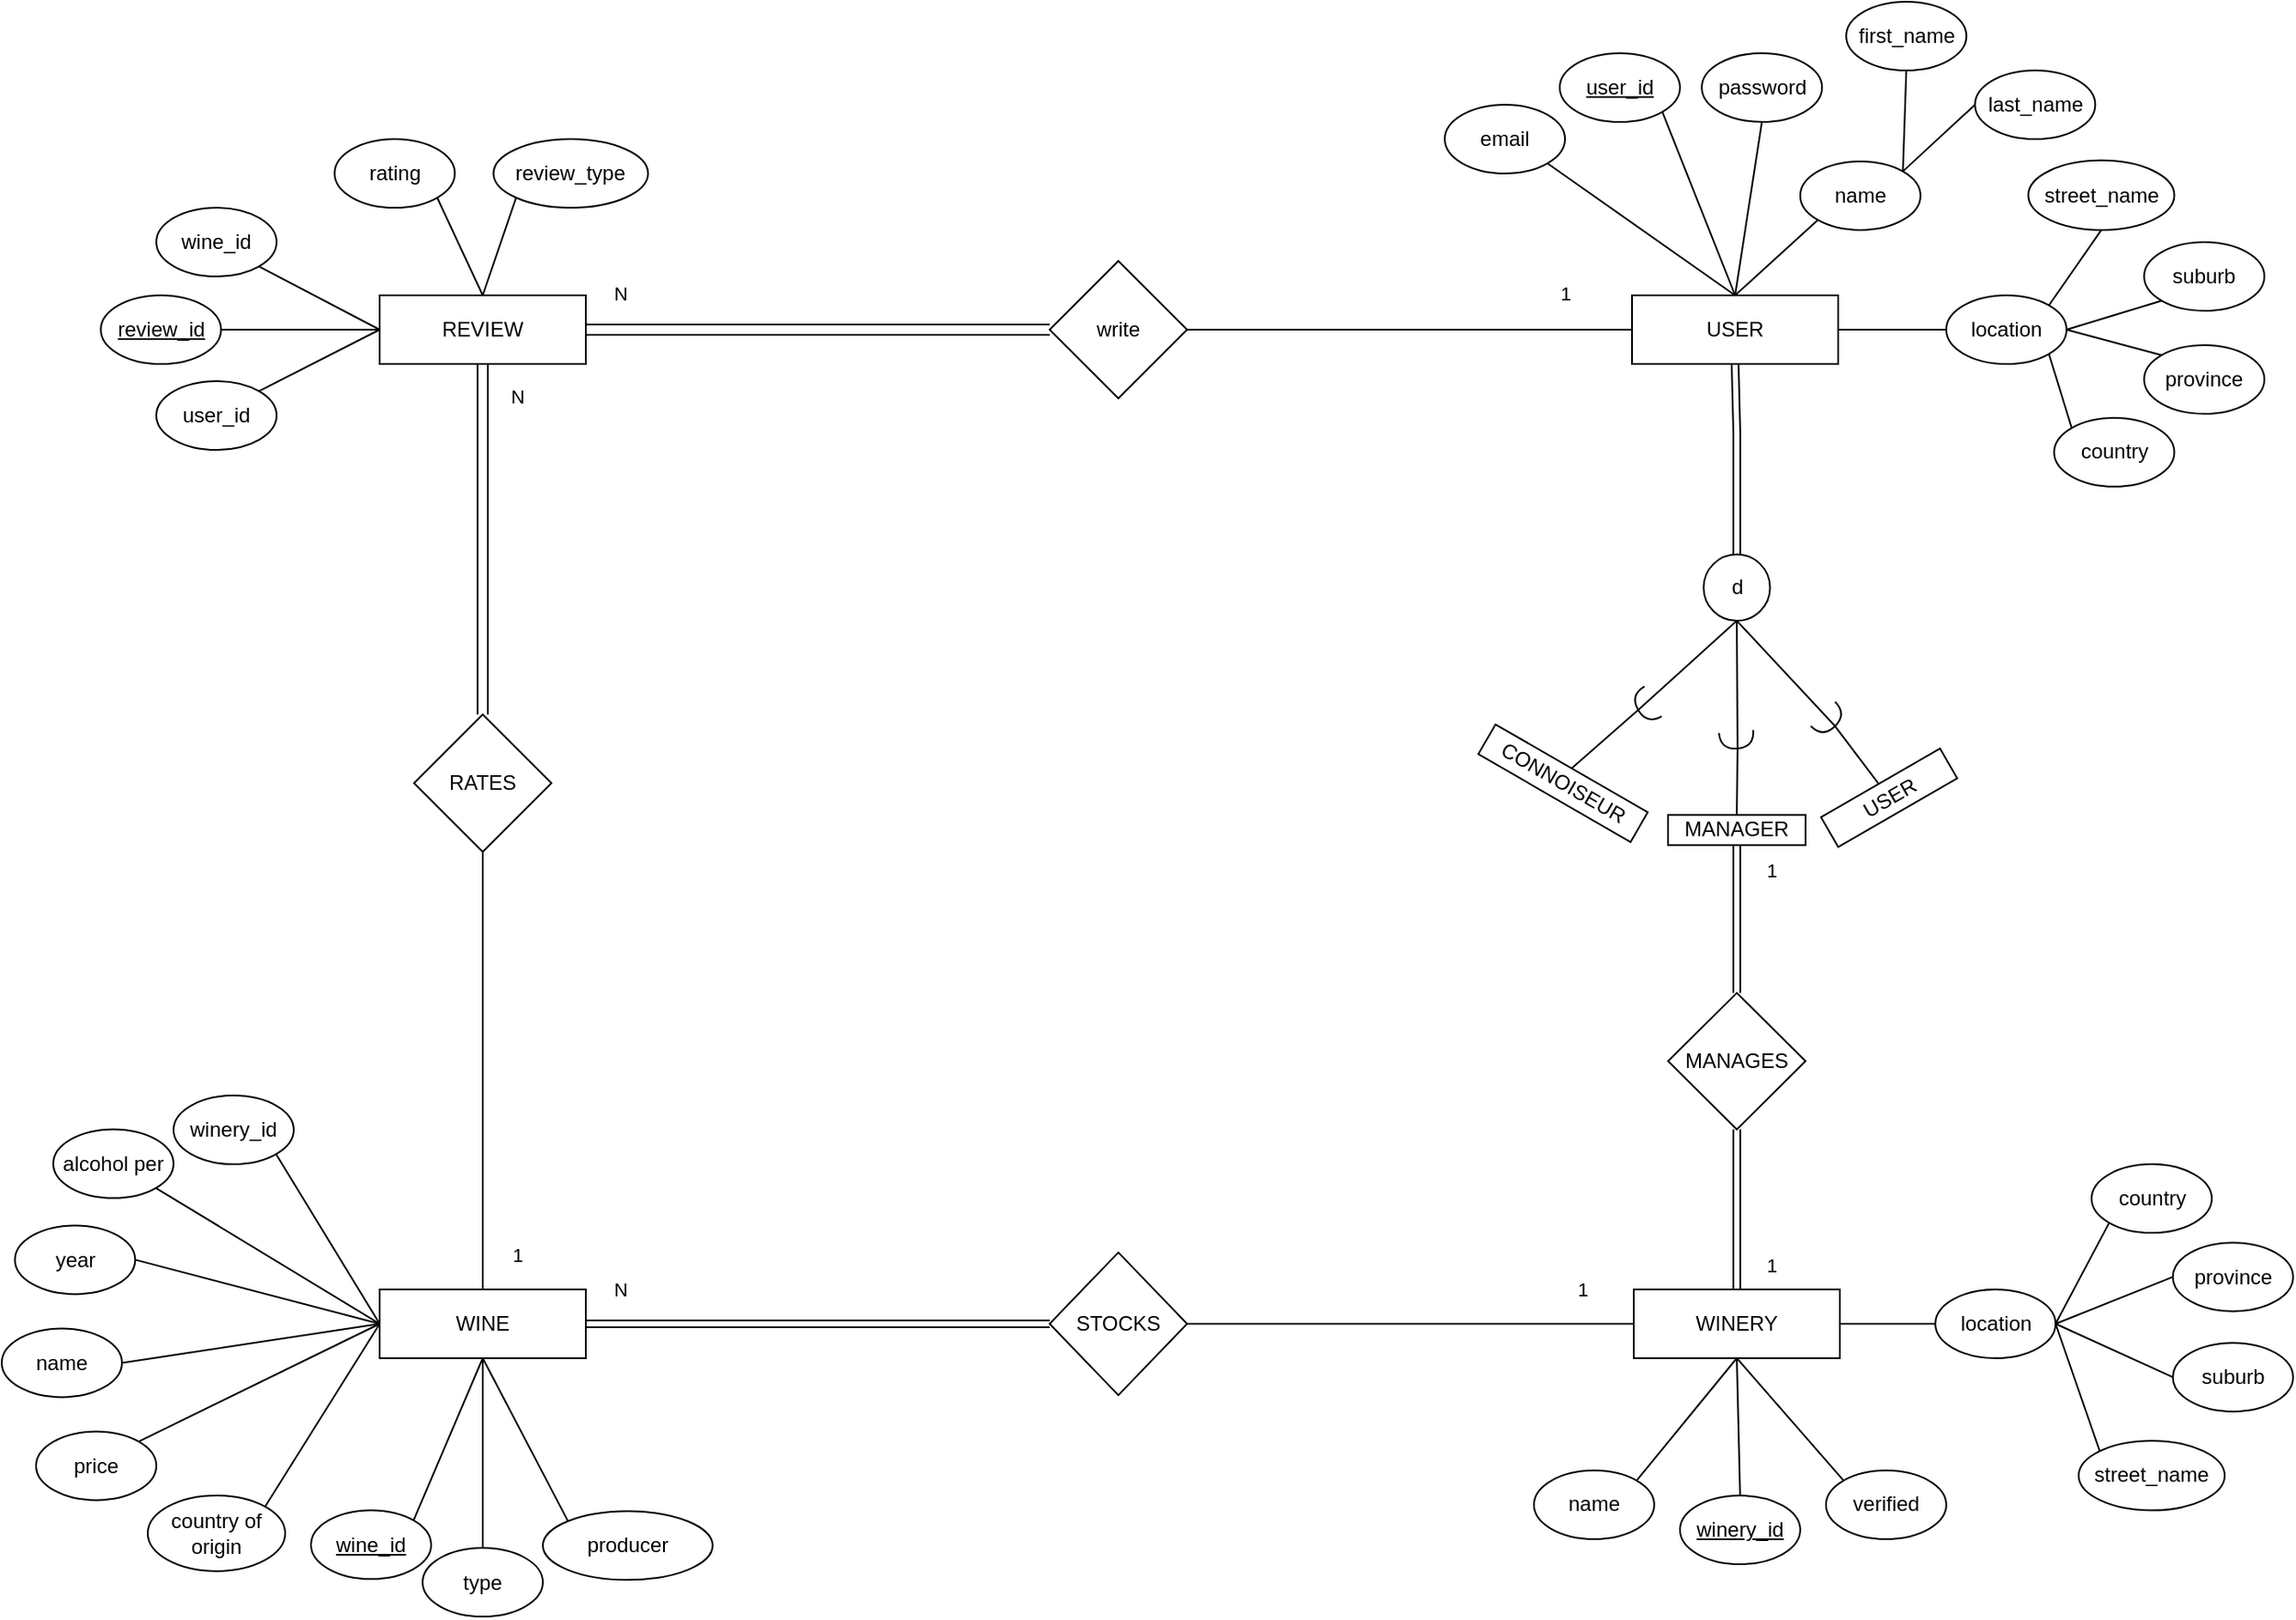 <mxfile version="21.3.7" type="device">
  <diagram id="R2lEEEUBdFMjLlhIrx00" name="Page-1">
    <mxGraphModel dx="2692" dy="1970" grid="1" gridSize="10" guides="1" tooltips="1" connect="1" arrows="1" fold="1" page="1" pageScale="1" pageWidth="850" pageHeight="1100" math="0" shadow="0" extFonts="Permanent Marker^https://fonts.googleapis.com/css?family=Permanent+Marker">
      <root>
        <mxCell id="0" />
        <mxCell id="1" parent="0" />
        <mxCell id="uIdBbjLxFniSCo1o9cFx-1" value="WINE" style="rounded=0;whiteSpace=wrap;html=1;" parent="1" vertex="1">
          <mxGeometry y="-6.217e-15" width="120" height="40" as="geometry" />
        </mxCell>
        <mxCell id="uIdBbjLxFniSCo1o9cFx-4" value="&lt;u&gt;wine_id&lt;/u&gt;" style="ellipse;whiteSpace=wrap;html=1;" parent="1" vertex="1">
          <mxGeometry x="-40" y="128.63" width="70" height="40" as="geometry" />
        </mxCell>
        <mxCell id="uIdBbjLxFniSCo1o9cFx-5" value="" style="endArrow=none;html=1;rounded=0;entryX=1;entryY=0;entryDx=0;entryDy=0;exitX=0.5;exitY=1;exitDx=0;exitDy=0;" parent="1" source="uIdBbjLxFniSCo1o9cFx-1" target="uIdBbjLxFniSCo1o9cFx-4" edge="1">
          <mxGeometry width="50" height="50" relative="1" as="geometry">
            <mxPoint x="60" y="40" as="sourcePoint" />
            <mxPoint x="60" y="-95.29" as="targetPoint" />
          </mxGeometry>
        </mxCell>
        <mxCell id="uIdBbjLxFniSCo1o9cFx-6" value="type" style="ellipse;whiteSpace=wrap;html=1;" parent="1" vertex="1">
          <mxGeometry x="25" y="150.52" width="70" height="40" as="geometry" />
        </mxCell>
        <mxCell id="uIdBbjLxFniSCo1o9cFx-7" value="" style="endArrow=none;html=1;rounded=0;entryX=0.5;entryY=0;entryDx=0;entryDy=0;exitX=0.5;exitY=1;exitDx=0;exitDy=0;" parent="1" source="uIdBbjLxFniSCo1o9cFx-1" target="uIdBbjLxFniSCo1o9cFx-6" edge="1">
          <mxGeometry width="50" height="50" relative="1" as="geometry">
            <mxPoint x="90" y="4.71" as="sourcePoint" />
            <mxPoint x="130.251" y="-71.148" as="targetPoint" />
          </mxGeometry>
        </mxCell>
        <mxCell id="uIdBbjLxFniSCo1o9cFx-8" value="name" style="ellipse;whiteSpace=wrap;html=1;" parent="1" vertex="1">
          <mxGeometry x="-220" y="22.7" width="70" height="40" as="geometry" />
        </mxCell>
        <mxCell id="uIdBbjLxFniSCo1o9cFx-9" value="" style="endArrow=none;html=1;rounded=0;exitX=0;exitY=0.5;exitDx=0;exitDy=0;entryX=1;entryY=0.5;entryDx=0;entryDy=0;" parent="1" source="uIdBbjLxFniSCo1o9cFx-1" target="uIdBbjLxFniSCo1o9cFx-8" edge="1">
          <mxGeometry width="50" height="50" relative="1" as="geometry">
            <mxPoint x="20" y="14.71" as="sourcePoint" />
            <mxPoint x="-70" y="34.71" as="targetPoint" />
          </mxGeometry>
        </mxCell>
        <mxCell id="uIdBbjLxFniSCo1o9cFx-17" value="USER" style="rounded=0;whiteSpace=wrap;html=1;" parent="1" vertex="1">
          <mxGeometry x="729.0" y="-579" width="120" height="40" as="geometry" />
        </mxCell>
        <mxCell id="uIdBbjLxFniSCo1o9cFx-18" value="&lt;u&gt;user_id&lt;/u&gt;" style="ellipse;whiteSpace=wrap;html=1;" parent="1" vertex="1">
          <mxGeometry x="686.92" y="-720" width="70" height="40" as="geometry" />
        </mxCell>
        <mxCell id="uIdBbjLxFniSCo1o9cFx-19" value="" style="endArrow=none;html=1;rounded=0;exitX=0.5;exitY=0;exitDx=0;exitDy=0;entryX=1;entryY=1;entryDx=0;entryDy=0;" parent="1" source="uIdBbjLxFniSCo1o9cFx-17" target="uIdBbjLxFniSCo1o9cFx-18" edge="1">
          <mxGeometry width="50" height="50" relative="1" as="geometry">
            <mxPoint x="781.74" y="-717.57" as="sourcePoint" />
            <mxPoint x="761.74" y="-807.57" as="targetPoint" />
          </mxGeometry>
        </mxCell>
        <mxCell id="uIdBbjLxFniSCo1o9cFx-20" value="password" style="ellipse;whiteSpace=wrap;html=1;" parent="1" vertex="1">
          <mxGeometry x="769.6" y="-720" width="70" height="40" as="geometry" />
        </mxCell>
        <mxCell id="uIdBbjLxFniSCo1o9cFx-21" value="" style="endArrow=none;html=1;rounded=0;entryX=0.5;entryY=1;entryDx=0;entryDy=0;exitX=0.5;exitY=0;exitDx=0;exitDy=0;" parent="1" source="uIdBbjLxFniSCo1o9cFx-17" target="uIdBbjLxFniSCo1o9cFx-20" edge="1">
          <mxGeometry width="50" height="50" relative="1" as="geometry">
            <mxPoint x="791.74" y="-707.57" as="sourcePoint" />
            <mxPoint x="1041.74" y="-457.57" as="targetPoint" />
          </mxGeometry>
        </mxCell>
        <mxCell id="uIdBbjLxFniSCo1o9cFx-22" value="name" style="ellipse;whiteSpace=wrap;html=1;" parent="1" vertex="1">
          <mxGeometry x="826.92" y="-657.05" width="70" height="40" as="geometry" />
        </mxCell>
        <mxCell id="uIdBbjLxFniSCo1o9cFx-23" value="" style="endArrow=none;html=1;rounded=0;exitX=0.5;exitY=0;exitDx=0;exitDy=0;entryX=0;entryY=1;entryDx=0;entryDy=0;" parent="1" source="uIdBbjLxFniSCo1o9cFx-17" target="uIdBbjLxFniSCo1o9cFx-22" edge="1">
          <mxGeometry width="50" height="50" relative="1" as="geometry">
            <mxPoint x="721.74" y="-697.57" as="sourcePoint" />
            <mxPoint x="631.74" y="-677.57" as="targetPoint" />
          </mxGeometry>
        </mxCell>
        <mxCell id="uIdBbjLxFniSCo1o9cFx-25" value="email" style="ellipse;whiteSpace=wrap;html=1;" parent="1" vertex="1">
          <mxGeometry x="620.0" y="-690" width="70" height="40" as="geometry" />
        </mxCell>
        <mxCell id="uIdBbjLxFniSCo1o9cFx-26" value="" style="endArrow=none;html=1;rounded=0;entryX=1;entryY=1;entryDx=0;entryDy=0;exitX=0.5;exitY=0;exitDx=0;exitDy=0;" parent="1" source="uIdBbjLxFniSCo1o9cFx-17" target="uIdBbjLxFniSCo1o9cFx-25" edge="1">
          <mxGeometry width="50" height="50" relative="1" as="geometry">
            <mxPoint x="821.74" y="-677.57" as="sourcePoint" />
            <mxPoint x="1071.74" y="-427.57" as="targetPoint" />
          </mxGeometry>
        </mxCell>
        <mxCell id="uIdBbjLxFniSCo1o9cFx-28" value="write" style="rhombus;whiteSpace=wrap;html=1;rotation=0;" parent="1" vertex="1">
          <mxGeometry x="390.0" y="-599" width="80" height="80" as="geometry" />
        </mxCell>
        <mxCell id="uIdBbjLxFniSCo1o9cFx-36" value="STOCKS" style="rhombus;whiteSpace=wrap;html=1;rotation=0;" parent="1" vertex="1">
          <mxGeometry x="390" y="-21.59" width="80" height="83.18" as="geometry" />
        </mxCell>
        <mxCell id="uIdBbjLxFniSCo1o9cFx-41" value="1" style="endArrow=none;html=1;rounded=0;exitX=1;exitY=0.5;exitDx=0;exitDy=0;entryX=0;entryY=0.5;entryDx=0;entryDy=0;" parent="1" source="uIdBbjLxFniSCo1o9cFx-36" target="uIdBbjLxFniSCo1o9cFx-43" edge="1">
          <mxGeometry x="0.769" y="20" width="50" height="50" relative="1" as="geometry">
            <mxPoint x="721.16" y="-381.89" as="sourcePoint" />
            <mxPoint x="801.16" y="-171.89" as="targetPoint" />
            <mxPoint as="offset" />
          </mxGeometry>
        </mxCell>
        <mxCell id="uIdBbjLxFniSCo1o9cFx-43" value="WINERY" style="rounded=0;whiteSpace=wrap;html=1;" parent="1" vertex="1">
          <mxGeometry x="730" y="1.279e-13" width="120" height="40" as="geometry" />
        </mxCell>
        <mxCell id="uIdBbjLxFniSCo1o9cFx-44" value="&lt;u&gt;winery_id&lt;/u&gt;" style="ellipse;whiteSpace=wrap;html=1;" parent="1" vertex="1">
          <mxGeometry x="756.92" y="120.0" width="70" height="40" as="geometry" />
        </mxCell>
        <mxCell id="uIdBbjLxFniSCo1o9cFx-45" value="" style="endArrow=none;html=1;rounded=0;exitX=0.5;exitY=1;exitDx=0;exitDy=0;entryX=0.5;entryY=0;entryDx=0;entryDy=0;" parent="1" source="uIdBbjLxFniSCo1o9cFx-43" target="uIdBbjLxFniSCo1o9cFx-44" edge="1">
          <mxGeometry width="50" height="50" relative="1" as="geometry">
            <mxPoint x="811.92" y="1.279e-13" as="sourcePoint" />
            <mxPoint x="791.92" y="-90.0" as="targetPoint" />
          </mxGeometry>
        </mxCell>
        <mxCell id="uIdBbjLxFniSCo1o9cFx-46" value="location" style="ellipse;whiteSpace=wrap;html=1;" parent="1" vertex="1">
          <mxGeometry x="905.56" y="-2.354e-14" width="70" height="40" as="geometry" />
        </mxCell>
        <mxCell id="uIdBbjLxFniSCo1o9cFx-47" value="" style="endArrow=none;html=1;rounded=0;entryX=0;entryY=0.5;entryDx=0;entryDy=0;exitX=1;exitY=0.5;exitDx=0;exitDy=0;" parent="1" source="uIdBbjLxFniSCo1o9cFx-43" target="uIdBbjLxFniSCo1o9cFx-46" edge="1">
          <mxGeometry width="50" height="50" relative="1" as="geometry">
            <mxPoint x="931.16" y="-61.89" as="sourcePoint" />
            <mxPoint x="1181.16" y="188.11" as="targetPoint" />
          </mxGeometry>
        </mxCell>
        <mxCell id="uIdBbjLxFniSCo1o9cFx-50" value="verified" style="ellipse;whiteSpace=wrap;html=1;" parent="1" vertex="1">
          <mxGeometry x="841.92" y="105.41" width="70" height="40" as="geometry" />
        </mxCell>
        <mxCell id="uIdBbjLxFniSCo1o9cFx-51" value="name" style="ellipse;whiteSpace=wrap;html=1;" parent="1" vertex="1">
          <mxGeometry x="671.92" y="105.41" width="70" height="40" as="geometry" />
        </mxCell>
        <mxCell id="uIdBbjLxFniSCo1o9cFx-52" value="" style="endArrow=none;html=1;rounded=0;entryX=1;entryY=0;entryDx=0;entryDy=0;exitX=0.5;exitY=1;exitDx=0;exitDy=0;" parent="1" source="uIdBbjLxFniSCo1o9cFx-43" target="uIdBbjLxFniSCo1o9cFx-51" edge="1">
          <mxGeometry width="50" height="50" relative="1" as="geometry">
            <mxPoint x="851.92" y="40.0" as="sourcePoint" />
            <mxPoint x="1101.92" y="290.0" as="targetPoint" />
          </mxGeometry>
        </mxCell>
        <mxCell id="uIdBbjLxFniSCo1o9cFx-53" value="" style="endArrow=none;html=1;rounded=0;entryX=0;entryY=0;entryDx=0;entryDy=0;exitX=0.5;exitY=1;exitDx=0;exitDy=0;" parent="1" source="uIdBbjLxFniSCo1o9cFx-43" target="uIdBbjLxFniSCo1o9cFx-50" edge="1">
          <mxGeometry width="50" height="50" relative="1" as="geometry">
            <mxPoint x="831.92" y="20.0" as="sourcePoint" />
            <mxPoint x="946.92" y="-60.0" as="targetPoint" />
          </mxGeometry>
        </mxCell>
        <mxCell id="uIdBbjLxFniSCo1o9cFx-72" value="last_name" style="ellipse;whiteSpace=wrap;html=1;" parent="1" vertex="1">
          <mxGeometry x="928.66" y="-710" width="70" height="40" as="geometry" />
        </mxCell>
        <mxCell id="uIdBbjLxFniSCo1o9cFx-73" value="first_name" style="ellipse;whiteSpace=wrap;html=1;" parent="1" vertex="1">
          <mxGeometry x="853.66" y="-750" width="70" height="40" as="geometry" />
        </mxCell>
        <mxCell id="uIdBbjLxFniSCo1o9cFx-74" value="" style="endArrow=none;html=1;rounded=0;entryX=0.5;entryY=1;entryDx=0;entryDy=0;exitX=1;exitY=0;exitDx=0;exitDy=0;" parent="1" source="uIdBbjLxFniSCo1o9cFx-22" target="uIdBbjLxFniSCo1o9cFx-73" edge="1">
          <mxGeometry width="50" height="50" relative="1" as="geometry">
            <mxPoint x="729.6" y="-680" as="sourcePoint" />
            <mxPoint x="799.6" y="-746" as="targetPoint" />
          </mxGeometry>
        </mxCell>
        <mxCell id="uIdBbjLxFniSCo1o9cFx-75" value="" style="endArrow=none;html=1;rounded=0;entryX=0;entryY=0.5;entryDx=0;entryDy=0;exitX=1;exitY=0;exitDx=0;exitDy=0;" parent="1" source="uIdBbjLxFniSCo1o9cFx-22" target="uIdBbjLxFniSCo1o9cFx-72" edge="1">
          <mxGeometry width="50" height="50" relative="1" as="geometry">
            <mxPoint x="739.6" y="-670" as="sourcePoint" />
            <mxPoint x="809.6" y="-736" as="targetPoint" />
          </mxGeometry>
        </mxCell>
        <mxCell id="uIdBbjLxFniSCo1o9cFx-76" value="REVIEW" style="rounded=0;whiteSpace=wrap;html=1;" parent="1" vertex="1">
          <mxGeometry x="-4.263e-14" y="-579" width="120" height="40" as="geometry" />
        </mxCell>
        <mxCell id="uIdBbjLxFniSCo1o9cFx-77" value="&lt;u&gt;review_id&lt;/u&gt;" style="ellipse;whiteSpace=wrap;html=1;" parent="1" vertex="1">
          <mxGeometry x="-162.32" y="-579" width="70" height="40" as="geometry" />
        </mxCell>
        <mxCell id="uIdBbjLxFniSCo1o9cFx-78" value="" style="endArrow=none;html=1;rounded=0;exitX=0;exitY=0.5;exitDx=0;exitDy=0;entryX=1;entryY=0.5;entryDx=0;entryDy=0;" parent="1" source="uIdBbjLxFniSCo1o9cFx-76" target="uIdBbjLxFniSCo1o9cFx-77" edge="1">
          <mxGeometry width="50" height="50" relative="1" as="geometry">
            <mxPoint x="-0.29" y="-214.86" as="sourcePoint" />
            <mxPoint x="-125.47" y="-317.57" as="targetPoint" />
          </mxGeometry>
        </mxCell>
        <mxCell id="uIdBbjLxFniSCo1o9cFx-79" value="wine_id" style="ellipse;whiteSpace=wrap;html=1;" parent="1" vertex="1">
          <mxGeometry x="-130.0" y="-630" width="70" height="40" as="geometry" />
        </mxCell>
        <mxCell id="uIdBbjLxFniSCo1o9cFx-80" value="" style="endArrow=none;html=1;rounded=0;entryX=1;entryY=1;entryDx=0;entryDy=0;exitX=0;exitY=0.5;exitDx=0;exitDy=0;" parent="1" source="uIdBbjLxFniSCo1o9cFx-76" target="uIdBbjLxFniSCo1o9cFx-79" edge="1">
          <mxGeometry width="50" height="50" relative="1" as="geometry">
            <mxPoint x="-0.29" y="-214.86" as="sourcePoint" />
            <mxPoint x="154.53" y="32.43" as="targetPoint" />
          </mxGeometry>
        </mxCell>
        <mxCell id="uIdBbjLxFniSCo1o9cFx-82" value="1" style="endArrow=none;html=1;rounded=0;exitX=1;exitY=0.5;exitDx=0;exitDy=0;entryX=0;entryY=0.5;entryDx=0;entryDy=0;" parent="1" source="uIdBbjLxFniSCo1o9cFx-28" target="uIdBbjLxFniSCo1o9cFx-17" edge="1">
          <mxGeometry x="0.699" y="21" width="50" height="50" relative="1" as="geometry">
            <mxPoint x="571.92" y="-635.39" as="sourcePoint" />
            <mxPoint x="486.74" y="-805.39" as="targetPoint" />
            <mxPoint as="offset" />
          </mxGeometry>
        </mxCell>
        <mxCell id="uIdBbjLxFniSCo1o9cFx-83" value="user_id" style="ellipse;whiteSpace=wrap;html=1;" parent="1" vertex="1">
          <mxGeometry x="-130.0" y="-529" width="70" height="40" as="geometry" />
        </mxCell>
        <mxCell id="uIdBbjLxFniSCo1o9cFx-84" value="" style="endArrow=none;html=1;rounded=0;entryX=1;entryY=0;entryDx=0;entryDy=0;exitX=0;exitY=0.5;exitDx=0;exitDy=0;" parent="1" source="uIdBbjLxFniSCo1o9cFx-76" target="uIdBbjLxFniSCo1o9cFx-83" edge="1">
          <mxGeometry width="50" height="50" relative="1" as="geometry">
            <mxPoint x="-0.29" y="-214.86" as="sourcePoint" />
            <mxPoint x="184.53" y="62.43" as="targetPoint" />
          </mxGeometry>
        </mxCell>
        <mxCell id="uIdBbjLxFniSCo1o9cFx-107" value="RATES" style="rhombus;whiteSpace=wrap;html=1;rotation=0;" parent="1" vertex="1">
          <mxGeometry x="20.0" y="-334.86" width="80" height="80" as="geometry" />
        </mxCell>
        <mxCell id="uIdBbjLxFniSCo1o9cFx-112" value="1" style="endArrow=none;html=1;rounded=0;exitX=0.5;exitY=0;exitDx=0;exitDy=0;entryX=0.5;entryY=1;entryDx=0;entryDy=0;" parent="1" source="uIdBbjLxFniSCo1o9cFx-1" target="uIdBbjLxFniSCo1o9cFx-107" edge="1">
          <mxGeometry x="-0.843" y="-20" width="50" height="50" relative="1" as="geometry">
            <mxPoint x="240" y="-140" as="sourcePoint" />
            <mxPoint x="545" y="90" as="targetPoint" />
            <mxPoint as="offset" />
            <Array as="points" />
          </mxGeometry>
        </mxCell>
        <mxCell id="uIdBbjLxFniSCo1o9cFx-137" value="year" style="ellipse;whiteSpace=wrap;html=1;" parent="1" vertex="1">
          <mxGeometry x="-212.32" y="-37.3" width="70" height="40" as="geometry" />
        </mxCell>
        <mxCell id="uIdBbjLxFniSCo1o9cFx-138" value="" style="endArrow=none;html=1;rounded=0;exitX=0;exitY=0.5;exitDx=0;exitDy=0;entryX=1;entryY=0.5;entryDx=0;entryDy=0;" parent="1" source="uIdBbjLxFniSCo1o9cFx-1" target="uIdBbjLxFniSCo1o9cFx-137" edge="1">
          <mxGeometry width="50" height="50" relative="1" as="geometry">
            <mxPoint x="70" y="4.71" as="sourcePoint" />
            <mxPoint x="-70" y="24.71" as="targetPoint" />
          </mxGeometry>
        </mxCell>
        <mxCell id="uIdBbjLxFniSCo1o9cFx-140" value="location" style="ellipse;whiteSpace=wrap;html=1;" parent="1" vertex="1">
          <mxGeometry x="911.92" y="-579.0" width="70" height="40" as="geometry" />
        </mxCell>
        <mxCell id="uIdBbjLxFniSCo1o9cFx-141" value="" style="endArrow=none;html=1;rounded=0;entryX=0;entryY=0.5;entryDx=0;entryDy=0;exitX=1;exitY=0.5;exitDx=0;exitDy=0;" parent="1" source="uIdBbjLxFniSCo1o9cFx-17" target="uIdBbjLxFniSCo1o9cFx-140" edge="1">
          <mxGeometry width="50" height="50" relative="1" as="geometry">
            <mxPoint x="611.92" y="-535.34" as="sourcePoint" />
            <mxPoint x="891.92" y="-274.86" as="targetPoint" />
          </mxGeometry>
        </mxCell>
        <mxCell id="uIdBbjLxFniSCo1o9cFx-142" value="street_name" style="ellipse;whiteSpace=wrap;html=1;" parent="1" vertex="1">
          <mxGeometry x="959.69" y="-657.57" width="85" height="40.52" as="geometry" />
        </mxCell>
        <mxCell id="uIdBbjLxFniSCo1o9cFx-143" value="" style="endArrow=none;html=1;rounded=0;entryX=0.5;entryY=1;entryDx=0;entryDy=0;exitX=1;exitY=0;exitDx=0;exitDy=0;" parent="1" source="uIdBbjLxFniSCo1o9cFx-140" target="uIdBbjLxFniSCo1o9cFx-142" edge="1">
          <mxGeometry width="50" height="50" relative="1" as="geometry">
            <mxPoint x="959.51" y="-556.21" as="sourcePoint" />
            <mxPoint x="749.69" y="-92.64" as="targetPoint" />
          </mxGeometry>
        </mxCell>
        <mxCell id="uIdBbjLxFniSCo1o9cFx-144" value="suburb" style="ellipse;whiteSpace=wrap;html=1;" parent="1" vertex="1">
          <mxGeometry x="1027.1" y="-610" width="70" height="40" as="geometry" />
        </mxCell>
        <mxCell id="uIdBbjLxFniSCo1o9cFx-145" value="" style="endArrow=none;html=1;rounded=0;entryX=0;entryY=1;entryDx=0;entryDy=0;exitX=1;exitY=0.5;exitDx=0;exitDy=0;" parent="1" source="uIdBbjLxFniSCo1o9cFx-140" target="uIdBbjLxFniSCo1o9cFx-144" edge="1">
          <mxGeometry width="50" height="50" relative="1" as="geometry">
            <mxPoint x="984.259" y="-550.352" as="sourcePoint" />
            <mxPoint x="1174.69" y="-122.16" as="targetPoint" />
          </mxGeometry>
        </mxCell>
        <mxCell id="uIdBbjLxFniSCo1o9cFx-149" value="province" style="ellipse;whiteSpace=wrap;html=1;" parent="1" vertex="1">
          <mxGeometry x="1027.1" y="-550.0" width="70" height="40" as="geometry" />
        </mxCell>
        <mxCell id="uIdBbjLxFniSCo1o9cFx-150" value="country" style="ellipse;whiteSpace=wrap;html=1;" parent="1" vertex="1">
          <mxGeometry x="974.69" y="-507.57" width="70" height="40" as="geometry" />
        </mxCell>
        <mxCell id="uIdBbjLxFniSCo1o9cFx-151" value="" style="endArrow=none;html=1;rounded=0;entryX=0;entryY=0;entryDx=0;entryDy=0;exitX=1;exitY=0.5;exitDx=0;exitDy=0;" parent="1" source="uIdBbjLxFniSCo1o9cFx-140" target="uIdBbjLxFniSCo1o9cFx-149" edge="1">
          <mxGeometry width="50" height="50" relative="1" as="geometry">
            <mxPoint x="994.51" y="-536.21" as="sourcePoint" />
            <mxPoint x="1064.69" y="-441.12" as="targetPoint" />
          </mxGeometry>
        </mxCell>
        <mxCell id="uIdBbjLxFniSCo1o9cFx-152" value="" style="endArrow=none;html=1;rounded=0;entryX=0;entryY=0;entryDx=0;entryDy=0;exitX=1;exitY=1;exitDx=0;exitDy=0;" parent="1" source="uIdBbjLxFniSCo1o9cFx-140" target="uIdBbjLxFniSCo1o9cFx-150" edge="1">
          <mxGeometry width="50" height="50" relative="1" as="geometry">
            <mxPoint x="984.259" y="-522.068" as="sourcePoint" />
            <mxPoint x="1074.69" y="-431.12" as="targetPoint" />
          </mxGeometry>
        </mxCell>
        <mxCell id="uIdBbjLxFniSCo1o9cFx-153" value="street_name" style="ellipse;whiteSpace=wrap;html=1;" parent="1" vertex="1">
          <mxGeometry x="989" y="88.11" width="85" height="40.52" as="geometry" />
        </mxCell>
        <mxCell id="uIdBbjLxFniSCo1o9cFx-154" value="suburb" style="ellipse;whiteSpace=wrap;html=1;" parent="1" vertex="1">
          <mxGeometry x="1043.82" y="31.07" width="70" height="40" as="geometry" />
        </mxCell>
        <mxCell id="uIdBbjLxFniSCo1o9cFx-155" value="province" style="ellipse;whiteSpace=wrap;html=1;" parent="1" vertex="1">
          <mxGeometry x="1043.82" y="-27.3" width="70" height="40" as="geometry" />
        </mxCell>
        <mxCell id="uIdBbjLxFniSCo1o9cFx-158" value="" style="endArrow=none;html=1;rounded=0;entryX=0;entryY=0.5;entryDx=0;entryDy=0;exitX=1;exitY=0.5;exitDx=0;exitDy=0;" parent="1" source="uIdBbjLxFniSCo1o9cFx-46" target="uIdBbjLxFniSCo1o9cFx-155" edge="1">
          <mxGeometry width="50" height="50" relative="1" as="geometry">
            <mxPoint x="1001.32" y="11.07" as="sourcePoint" />
            <mxPoint x="983.82" y="31.26" as="targetPoint" />
          </mxGeometry>
        </mxCell>
        <mxCell id="uIdBbjLxFniSCo1o9cFx-159" value="" style="endArrow=none;html=1;rounded=0;entryX=0;entryY=0.5;entryDx=0;entryDy=0;exitX=1;exitY=0.5;exitDx=0;exitDy=0;" parent="1" source="uIdBbjLxFniSCo1o9cFx-46" target="uIdBbjLxFniSCo1o9cFx-154" edge="1">
          <mxGeometry width="50" height="50" relative="1" as="geometry">
            <mxPoint x="1001.32" y="11.07" as="sourcePoint" />
            <mxPoint x="993.82" y="41.26" as="targetPoint" />
          </mxGeometry>
        </mxCell>
        <mxCell id="uIdBbjLxFniSCo1o9cFx-160" value="" style="endArrow=none;html=1;rounded=0;entryX=0;entryY=0;entryDx=0;entryDy=0;exitX=1;exitY=0.5;exitDx=0;exitDy=0;" parent="1" source="uIdBbjLxFniSCo1o9cFx-46" target="uIdBbjLxFniSCo1o9cFx-153" edge="1">
          <mxGeometry width="50" height="50" relative="1" as="geometry">
            <mxPoint x="1001.32" y="11.07" as="sourcePoint" />
            <mxPoint x="1003.82" y="51.26" as="targetPoint" />
          </mxGeometry>
        </mxCell>
        <mxCell id="uIdBbjLxFniSCo1o9cFx-165" value="producer" style="ellipse;whiteSpace=wrap;html=1;" parent="1" vertex="1">
          <mxGeometry x="95.0" y="129.15" width="98.84" height="40" as="geometry" />
        </mxCell>
        <mxCell id="uIdBbjLxFniSCo1o9cFx-166" value="" style="endArrow=none;html=1;rounded=0;entryX=0;entryY=0;entryDx=0;entryDy=0;exitX=0.5;exitY=1;exitDx=0;exitDy=0;" parent="1" source="uIdBbjLxFniSCo1o9cFx-1" target="uIdBbjLxFniSCo1o9cFx-165" edge="1">
          <mxGeometry width="50" height="50" relative="1" as="geometry">
            <mxPoint x="111.16" y="19.71" as="sourcePoint" />
            <mxPoint x="191.411" y="-36.148" as="targetPoint" />
          </mxGeometry>
        </mxCell>
        <mxCell id="uIdBbjLxFniSCo1o9cFx-167" value="country of origin" style="ellipse;whiteSpace=wrap;html=1;" parent="1" vertex="1">
          <mxGeometry x="-135" y="120" width="80" height="44.07" as="geometry" />
        </mxCell>
        <mxCell id="uIdBbjLxFniSCo1o9cFx-168" value="" style="endArrow=none;html=1;rounded=0;exitX=0;exitY=0.5;exitDx=0;exitDy=0;entryX=1;entryY=0;entryDx=0;entryDy=0;" parent="1" source="uIdBbjLxFniSCo1o9cFx-1" target="uIdBbjLxFniSCo1o9cFx-167" edge="1">
          <mxGeometry width="50" height="50" relative="1" as="geometry">
            <mxPoint x="10" y="124.71" as="sourcePoint" />
            <mxPoint x="-60" y="144.71" as="targetPoint" />
            <Array as="points" />
          </mxGeometry>
        </mxCell>
        <mxCell id="uIdBbjLxFniSCo1o9cFx-169" value="price" style="ellipse;whiteSpace=wrap;html=1;" parent="1" vertex="1">
          <mxGeometry x="-200.0" y="82.7" width="70" height="40" as="geometry" />
        </mxCell>
        <mxCell id="uIdBbjLxFniSCo1o9cFx-170" value="" style="endArrow=none;html=1;rounded=0;exitX=0;exitY=0.5;exitDx=0;exitDy=0;entryX=1;entryY=0;entryDx=0;entryDy=0;" parent="1" source="uIdBbjLxFniSCo1o9cFx-1" target="uIdBbjLxFniSCo1o9cFx-169" edge="1">
          <mxGeometry width="50" height="50" relative="1" as="geometry">
            <mxPoint x="10" y="124.71" as="sourcePoint" />
            <mxPoint x="-60" y="134.71" as="targetPoint" />
          </mxGeometry>
        </mxCell>
        <mxCell id="uIdBbjLxFniSCo1o9cFx-171" value="alcohol per" style="ellipse;whiteSpace=wrap;html=1;" parent="1" vertex="1">
          <mxGeometry x="-190" y="-93.24" width="70" height="40" as="geometry" />
        </mxCell>
        <mxCell id="uIdBbjLxFniSCo1o9cFx-172" value="" style="endArrow=none;html=1;rounded=0;exitX=0;exitY=0.5;exitDx=0;exitDy=0;entryX=1;entryY=1;entryDx=0;entryDy=0;" parent="1" source="uIdBbjLxFniSCo1o9cFx-1" target="uIdBbjLxFniSCo1o9cFx-171" edge="1">
          <mxGeometry width="50" height="50" relative="1" as="geometry">
            <mxPoint x="17.68" y="-35.29" as="sourcePoint" />
            <mxPoint x="-52.32" y="-25.29" as="targetPoint" />
          </mxGeometry>
        </mxCell>
        <mxCell id="7i4iARAtb6lpRAXqWtTC-3" value="" style="endArrow=none;html=1;rounded=0;exitX=1;exitY=0.5;exitDx=0;exitDy=0;entryX=0.5;entryY=0;entryDx=0;entryDy=0;exitPerimeter=0;" parent="1" source="7i4iARAtb6lpRAXqWtTC-41" target="7i4iARAtb6lpRAXqWtTC-6" edge="1">
          <mxGeometry width="50" height="50" relative="1" as="geometry">
            <mxPoint x="882.615" y="-347.534" as="sourcePoint" />
            <mxPoint x="797.68" y="-227.21" as="targetPoint" />
          </mxGeometry>
        </mxCell>
        <mxCell id="7i4iARAtb6lpRAXqWtTC-4" value="" style="endArrow=none;html=1;rounded=0;entryX=0.5;entryY=0;entryDx=0;entryDy=0;exitX=1;exitY=0.5;exitDx=0;exitDy=0;exitPerimeter=0;" parent="1" source="7i4iARAtb6lpRAXqWtTC-42" target="7i4iARAtb6lpRAXqWtTC-7" edge="1">
          <mxGeometry width="50" height="50" relative="1" as="geometry">
            <mxPoint x="802.615" y="-331.604" as="sourcePoint" />
            <mxPoint x="767.68" y="-191.28" as="targetPoint" />
          </mxGeometry>
        </mxCell>
        <mxCell id="7i4iARAtb6lpRAXqWtTC-5" value="" style="endArrow=none;html=1;rounded=0;exitX=0.5;exitY=1;exitDx=0;exitDy=0;entryX=1;entryY=0.5;entryDx=0;entryDy=0;entryPerimeter=0;" parent="1" source="7i4iARAtb6lpRAXqWtTC-38" target="7i4iARAtb6lpRAXqWtTC-43" edge="1">
          <mxGeometry width="50" height="50" relative="1" as="geometry">
            <mxPoint x="812.615" y="-332.424" as="sourcePoint" />
            <mxPoint x="860" y="-148.02" as="targetPoint" />
          </mxGeometry>
        </mxCell>
        <mxCell id="7i4iARAtb6lpRAXqWtTC-6" value="CONNOISEUR" style="rounded=0;whiteSpace=wrap;html=1;rotation=30;" parent="1" vertex="1">
          <mxGeometry x="637.68" y="-304.86" width="102.32" height="20" as="geometry" />
        </mxCell>
        <mxCell id="7i4iARAtb6lpRAXqWtTC-7" value="MANAGER" style="rounded=0;whiteSpace=wrap;html=1;rotation=0;" parent="1" vertex="1">
          <mxGeometry x="750" y="-276.36" width="80" height="17.57" as="geometry" />
        </mxCell>
        <mxCell id="7i4iARAtb6lpRAXqWtTC-8" value="USER" style="rounded=0;whiteSpace=wrap;html=1;rotation=-30;" parent="1" vertex="1">
          <mxGeometry x="838.66" y="-296.36" width="80" height="20" as="geometry" />
        </mxCell>
        <mxCell id="7i4iARAtb6lpRAXqWtTC-34" value="review_type&lt;br&gt;" style="ellipse;whiteSpace=wrap;html=1;" parent="1" vertex="1">
          <mxGeometry x="66.25" y="-670" width="90" height="40" as="geometry" />
        </mxCell>
        <mxCell id="7i4iARAtb6lpRAXqWtTC-35" value="" style="endArrow=none;html=1;rounded=0;entryX=0;entryY=1;entryDx=0;entryDy=0;exitX=0.5;exitY=0;exitDx=0;exitDy=0;" parent="1" source="uIdBbjLxFniSCo1o9cFx-76" target="7i4iARAtb6lpRAXqWtTC-34" edge="1">
          <mxGeometry width="50" height="50" relative="1" as="geometry">
            <mxPoint x="91.63" y="-382.16" as="sourcePoint" />
            <mxPoint x="23.95" y="-359.35" as="targetPoint" />
          </mxGeometry>
        </mxCell>
        <mxCell id="7i4iARAtb6lpRAXqWtTC-36" value="rating" style="ellipse;whiteSpace=wrap;html=1;" parent="1" vertex="1">
          <mxGeometry x="-26.25" y="-670" width="70" height="40" as="geometry" />
        </mxCell>
        <mxCell id="7i4iARAtb6lpRAXqWtTC-37" value="" style="endArrow=none;html=1;rounded=0;exitX=0.5;exitY=0;exitDx=0;exitDy=0;entryX=1;entryY=1;entryDx=0;entryDy=0;" parent="1" source="uIdBbjLxFniSCo1o9cFx-76" target="7i4iARAtb6lpRAXqWtTC-36" edge="1">
          <mxGeometry width="50" height="50" relative="1" as="geometry">
            <mxPoint x="91.63" y="-382.16" as="sourcePoint" />
            <mxPoint x="-166.05" y="-404.39" as="targetPoint" />
          </mxGeometry>
        </mxCell>
        <mxCell id="7i4iARAtb6lpRAXqWtTC-38" value="d" style="ellipse;whiteSpace=wrap;html=1;aspect=fixed;" parent="1" vertex="1">
          <mxGeometry x="770.67" y="-428.11" width="38.66" height="38.66" as="geometry" />
        </mxCell>
        <mxCell id="7i4iARAtb6lpRAXqWtTC-43" value="" style="shape=requiredInterface;html=1;verticalLabelPosition=bottom;sketch=0;rotation=45;" parent="1" vertex="1">
          <mxGeometry x="838.66" y="-341.64" width="10" height="20" as="geometry" />
        </mxCell>
        <mxCell id="7i4iARAtb6lpRAXqWtTC-45" value="" style="endArrow=none;html=1;rounded=0;entryX=1;entryY=0.5;entryDx=0;entryDy=0;exitX=0.5;exitY=1;exitDx=0;exitDy=0;entryPerimeter=0;" parent="1" source="7i4iARAtb6lpRAXqWtTC-38" target="7i4iARAtb6lpRAXqWtTC-42" edge="1">
          <mxGeometry width="50" height="50" relative="1" as="geometry">
            <mxPoint x="804" y="-379.38" as="sourcePoint" />
            <mxPoint x="830" y="-277.38" as="targetPoint" />
          </mxGeometry>
        </mxCell>
        <mxCell id="7i4iARAtb6lpRAXqWtTC-42" value="" style="shape=requiredInterface;html=1;verticalLabelPosition=bottom;sketch=0;rotation=85;" parent="1" vertex="1">
          <mxGeometry x="785" y="-330" width="10" height="20" as="geometry" />
        </mxCell>
        <mxCell id="7i4iARAtb6lpRAXqWtTC-47" value="" style="endArrow=none;html=1;rounded=0;exitX=0.5;exitY=1;exitDx=0;exitDy=0;entryX=1;entryY=0.5;entryDx=0;entryDy=0;entryPerimeter=0;" parent="1" source="7i4iARAtb6lpRAXqWtTC-38" target="7i4iARAtb6lpRAXqWtTC-41" edge="1">
          <mxGeometry width="50" height="50" relative="1" as="geometry">
            <mxPoint x="804" y="-379.38" as="sourcePoint" />
            <mxPoint x="740" y="-311.38" as="targetPoint" />
          </mxGeometry>
        </mxCell>
        <mxCell id="7i4iARAtb6lpRAXqWtTC-41" value="" style="shape=requiredInterface;html=1;verticalLabelPosition=bottom;sketch=0;rotation=-210;" parent="1" vertex="1">
          <mxGeometry x="731.92" y="-350" width="10" height="20" as="geometry" />
        </mxCell>
        <mxCell id="7i4iARAtb6lpRAXqWtTC-50" value="" style="endArrow=none;html=1;rounded=0;exitX=1;exitY=0.5;exitDx=0;exitDy=0;exitPerimeter=0;" parent="1" source="7i4iARAtb6lpRAXqWtTC-43" target="7i4iARAtb6lpRAXqWtTC-8" edge="1">
          <mxGeometry width="50" height="50" relative="1" as="geometry">
            <mxPoint x="804" y="-368.56" as="sourcePoint" />
            <mxPoint x="910" y="-284.56" as="targetPoint" />
          </mxGeometry>
        </mxCell>
        <mxCell id="7i4iARAtb6lpRAXqWtTC-52" value="&lt;br&gt;" style="shape=link;html=1;rounded=0;exitX=0.5;exitY=1;exitDx=0;exitDy=0;entryX=0.5;entryY=0;entryDx=0;entryDy=0;" parent="1" source="uIdBbjLxFniSCo1o9cFx-17" target="7i4iARAtb6lpRAXqWtTC-38" edge="1">
          <mxGeometry x="0.6" y="50" relative="1" as="geometry">
            <mxPoint x="928.08" y="-428.64" as="sourcePoint" />
            <mxPoint x="865" y="-271.71" as="targetPoint" />
            <Array as="points">
              <mxPoint x="790" y="-498.64" />
            </Array>
            <mxPoint as="offset" />
          </mxGeometry>
        </mxCell>
        <mxCell id="7i4iARAtb6lpRAXqWtTC-58" value="MANAGES" style="rhombus;whiteSpace=wrap;html=1;rotation=0;" parent="1" vertex="1">
          <mxGeometry x="750.0" y="-172.72" width="80" height="79.48" as="geometry" />
        </mxCell>
        <mxCell id="LLkszGIQ4BImyIRacERr-1" value="winery_id" style="ellipse;whiteSpace=wrap;html=1;" parent="1" vertex="1">
          <mxGeometry x="-120" y="-112.94" width="70" height="40" as="geometry" />
        </mxCell>
        <mxCell id="LLkszGIQ4BImyIRacERr-2" value="" style="endArrow=none;html=1;rounded=0;exitX=0;exitY=0.5;exitDx=0;exitDy=0;entryX=1;entryY=1;entryDx=0;entryDy=0;" parent="1" source="uIdBbjLxFniSCo1o9cFx-1" target="LLkszGIQ4BImyIRacERr-1" edge="1">
          <mxGeometry width="50" height="50" relative="1" as="geometry">
            <mxPoint x="30" y="-25.29" as="sourcePoint" />
            <mxPoint x="-22.32" y="-65.29" as="targetPoint" />
          </mxGeometry>
        </mxCell>
        <mxCell id="_wdcIR75Mv33enwXUBwj-1" value="N" style="shape=link;html=1;rounded=0;width=6;exitX=0.5;exitY=0;exitDx=0;exitDy=0;entryX=0.5;entryY=1;entryDx=0;entryDy=0;" edge="1" parent="1" source="uIdBbjLxFniSCo1o9cFx-107" target="uIdBbjLxFniSCo1o9cFx-76">
          <mxGeometry x="0.814" y="-20" width="100" relative="1" as="geometry">
            <mxPoint x="-362.21" y="-424.87" as="sourcePoint" />
            <mxPoint x="-72.21" y="-424.87" as="targetPoint" />
            <mxPoint as="offset" />
          </mxGeometry>
        </mxCell>
        <mxCell id="_wdcIR75Mv33enwXUBwj-2" value="N" style="shape=link;html=1;rounded=0;width=6;exitX=0;exitY=0.5;exitDx=0;exitDy=0;entryX=1;entryY=0.5;entryDx=0;entryDy=0;" edge="1" parent="1" source="uIdBbjLxFniSCo1o9cFx-28" target="uIdBbjLxFniSCo1o9cFx-76">
          <mxGeometry x="0.852" y="-21" width="100" relative="1" as="geometry">
            <mxPoint x="490" y="30" as="sourcePoint" />
            <mxPoint x="740" y="30" as="targetPoint" />
            <mxPoint as="offset" />
          </mxGeometry>
        </mxCell>
        <mxCell id="_wdcIR75Mv33enwXUBwj-3" value="" style="endArrow=none;html=1;rounded=0;entryX=0;entryY=1;entryDx=0;entryDy=0;exitX=1;exitY=0.5;exitDx=0;exitDy=0;" edge="1" parent="1" source="uIdBbjLxFniSCo1o9cFx-46" target="uIdBbjLxFniSCo1o9cFx-156">
          <mxGeometry x="-0.543" y="-11" width="50" height="50" relative="1" as="geometry">
            <mxPoint x="1001.32" y="11.07" as="sourcePoint" />
            <mxPoint x="1086.08" y="-123.3" as="targetPoint" />
            <mxPoint as="offset" />
            <Array as="points" />
          </mxGeometry>
        </mxCell>
        <mxCell id="uIdBbjLxFniSCo1o9cFx-156" value="country" style="ellipse;whiteSpace=wrap;html=1;" parent="1" vertex="1">
          <mxGeometry x="996.5" y="-72.94" width="70" height="40" as="geometry" />
        </mxCell>
        <mxCell id="_wdcIR75Mv33enwXUBwj-7" value="1" style="shape=link;html=1;rounded=0;exitX=0.5;exitY=1;exitDx=0;exitDy=0;entryX=0.5;entryY=0;entryDx=0;entryDy=0;" edge="1" parent="1" source="7i4iARAtb6lpRAXqWtTC-7" target="7i4iARAtb6lpRAXqWtTC-58">
          <mxGeometry x="-0.647" y="20" relative="1" as="geometry">
            <mxPoint x="750" y="-107.83" as="sourcePoint" />
            <mxPoint x="750" y="-7.83" as="targetPoint" />
            <Array as="points" />
            <mxPoint as="offset" />
          </mxGeometry>
        </mxCell>
        <mxCell id="_wdcIR75Mv33enwXUBwj-8" value="1" style="shape=link;html=1;rounded=0;exitX=0.5;exitY=1;exitDx=0;exitDy=0;entryX=0.5;entryY=0;entryDx=0;entryDy=0;" edge="1" parent="1" source="7i4iARAtb6lpRAXqWtTC-58" target="uIdBbjLxFniSCo1o9cFx-43">
          <mxGeometry x="0.699" y="20" relative="1" as="geometry">
            <mxPoint x="760" y="-137.3" as="sourcePoint" />
            <mxPoint x="760" y="-37.3" as="targetPoint" />
            <Array as="points" />
            <mxPoint as="offset" />
          </mxGeometry>
        </mxCell>
        <mxCell id="_wdcIR75Mv33enwXUBwj-11" value="N" style="shape=link;html=1;rounded=0;entryX=0;entryY=0.5;entryDx=0;entryDy=0;exitX=1;exitY=0.5;exitDx=0;exitDy=0;" edge="1" parent="1" source="uIdBbjLxFniSCo1o9cFx-1" target="uIdBbjLxFniSCo1o9cFx-36">
          <mxGeometry x="-0.852" y="20" relative="1" as="geometry">
            <mxPoint x="160" y="60" as="sourcePoint" />
            <mxPoint x="800" y="10" as="targetPoint" />
            <Array as="points" />
            <mxPoint as="offset" />
          </mxGeometry>
        </mxCell>
      </root>
    </mxGraphModel>
  </diagram>
</mxfile>
